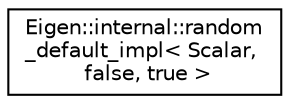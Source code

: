 digraph "Graphical Class Hierarchy"
{
  edge [fontname="Helvetica",fontsize="10",labelfontname="Helvetica",labelfontsize="10"];
  node [fontname="Helvetica",fontsize="10",shape=record];
  rankdir="LR";
  Node1 [label="Eigen::internal::random\l_default_impl\< Scalar,\l false, true \>",height=0.2,width=0.4,color="black", fillcolor="white", style="filled",URL="$struct_eigen_1_1internal_1_1random__default__impl_3_01_scalar_00_01false_00_01true_01_4.html"];
}
